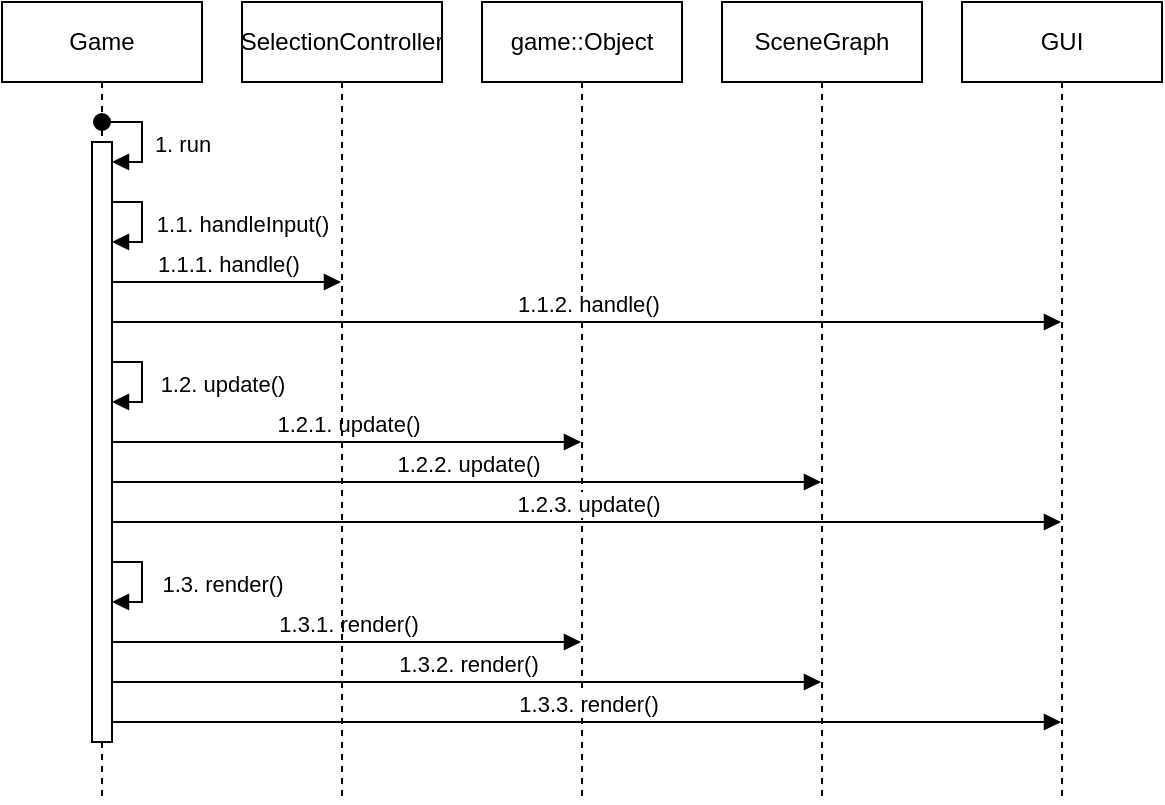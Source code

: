 <mxfile version="19.0.3" type="device"><diagram id="gnkG7hVceO8vTR8y9bDw" name="Page-1"><mxGraphModel dx="1635" dy="866" grid="1" gridSize="10" guides="1" tooltips="1" connect="1" arrows="1" fold="1" page="1" pageScale="1" pageWidth="827" pageHeight="1169" math="0" shadow="0"><root><mxCell id="0"/><mxCell id="1" parent="0"/><mxCell id="twEasFzKeCw0y9MVfiYx-1" value="Game" style="shape=umlLifeline;perimeter=lifelinePerimeter;whiteSpace=wrap;html=1;container=1;collapsible=0;recursiveResize=0;outlineConnect=0;" parent="1" vertex="1"><mxGeometry x="40" y="40" width="100" height="400" as="geometry"/></mxCell><mxCell id="twEasFzKeCw0y9MVfiYx-14" value="1.3. render()" style="html=1;verticalAlign=bottom;startArrow=none;startFill=0;endArrow=block;startSize=8;rounded=0;" parent="twEasFzKeCw0y9MVfiYx-1" source="fmaQaZcvW1GMUMOgBiCd-8" target="fmaQaZcvW1GMUMOgBiCd-8" edge="1"><mxGeometry x="0.4" y="-40" width="60" relative="1" as="geometry"><mxPoint x="50" y="290" as="sourcePoint"/><mxPoint x="49.667" y="310" as="targetPoint"/><Array as="points"><mxPoint x="70" y="280"/><mxPoint x="70" y="300"/></Array><mxPoint x="40" y="40" as="offset"/></mxGeometry></mxCell><mxCell id="fmaQaZcvW1GMUMOgBiCd-8" value="" style="html=1;points=[];perimeter=orthogonalPerimeter;" parent="twEasFzKeCw0y9MVfiYx-1" vertex="1"><mxGeometry x="45" y="70" width="10" height="300" as="geometry"/></mxCell><mxCell id="fmaQaZcvW1GMUMOgBiCd-2" value="1. run" style="html=1;verticalAlign=bottom;startArrow=oval;startFill=1;endArrow=block;startSize=8;rounded=0;" parent="twEasFzKeCw0y9MVfiYx-1" source="twEasFzKeCw0y9MVfiYx-1" target="fmaQaZcvW1GMUMOgBiCd-8" edge="1"><mxGeometry x="0.454" y="-20" width="60" relative="1" as="geometry"><mxPoint x="100" y="80" as="sourcePoint"/><mxPoint x="48" y="109" as="targetPoint"/><Array as="points"><mxPoint x="70" y="60"/><mxPoint x="70" y="80"/></Array><mxPoint x="20" y="20" as="offset"/></mxGeometry></mxCell><mxCell id="twEasFzKeCw0y9MVfiYx-10" value="1.2. update()" style="html=1;verticalAlign=bottom;startArrow=none;startFill=0;endArrow=block;startSize=8;rounded=0;" parent="twEasFzKeCw0y9MVfiYx-1" source="fmaQaZcvW1GMUMOgBiCd-8" target="fmaQaZcvW1GMUMOgBiCd-8" edge="1"><mxGeometry x="0.4" y="-40" width="60" relative="1" as="geometry"><mxPoint x="49.63" y="190" as="sourcePoint"/><mxPoint x="49.63" y="210.0" as="targetPoint"/><Array as="points"><mxPoint x="70" y="180"/><mxPoint x="70" y="200"/></Array><mxPoint x="40" y="40" as="offset"/></mxGeometry></mxCell><mxCell id="twEasFzKeCw0y9MVfiYx-5" value="1.1.&amp;nbsp;handleInput()" style="html=1;verticalAlign=bottom;startArrow=none;startFill=0;endArrow=block;startSize=8;rounded=0;" parent="twEasFzKeCw0y9MVfiYx-1" source="fmaQaZcvW1GMUMOgBiCd-8" target="fmaQaZcvW1GMUMOgBiCd-8" edge="1"><mxGeometry x="0.4" y="-50" width="60" relative="1" as="geometry"><mxPoint x="49.667" y="100" as="sourcePoint"/><mxPoint x="49.667" y="120" as="targetPoint"/><Array as="points"><mxPoint x="70" y="100"/><mxPoint x="70" y="120"/></Array><mxPoint x="50" y="50" as="offset"/></mxGeometry></mxCell><mxCell id="twEasFzKeCw0y9MVfiYx-2" value="game::Object" style="shape=umlLifeline;perimeter=lifelinePerimeter;whiteSpace=wrap;html=1;container=1;collapsible=0;recursiveResize=0;outlineConnect=0;" parent="1" vertex="1"><mxGeometry x="280" y="40" width="100" height="400" as="geometry"/></mxCell><mxCell id="twEasFzKeCw0y9MVfiYx-3" value="GUI" style="shape=umlLifeline;perimeter=lifelinePerimeter;whiteSpace=wrap;html=1;container=1;collapsible=0;recursiveResize=0;outlineConnect=0;" parent="1" vertex="1"><mxGeometry x="520" y="40" width="100" height="400" as="geometry"/></mxCell><mxCell id="twEasFzKeCw0y9MVfiYx-4" value="SceneGraph" style="shape=umlLifeline;perimeter=lifelinePerimeter;whiteSpace=wrap;html=1;container=1;collapsible=0;recursiveResize=0;outlineConnect=0;" parent="1" vertex="1"><mxGeometry x="400" y="40" width="100" height="400" as="geometry"/></mxCell><mxCell id="twEasFzKeCw0y9MVfiYx-11" value="1.2.1. update()" style="html=1;verticalAlign=bottom;endArrow=block;rounded=0;" parent="1" source="fmaQaZcvW1GMUMOgBiCd-8" target="twEasFzKeCw0y9MVfiYx-2" edge="1"><mxGeometry width="80" relative="1" as="geometry"><mxPoint x="89.667" y="270.0" as="sourcePoint"/><mxPoint x="209.5" y="270.0" as="targetPoint"/><Array as="points"><mxPoint x="210" y="260"/></Array></mxGeometry></mxCell><mxCell id="twEasFzKeCw0y9MVfiYx-12" value="1.2.2. update()" style="html=1;verticalAlign=bottom;endArrow=block;rounded=0;" parent="1" source="fmaQaZcvW1GMUMOgBiCd-8" target="twEasFzKeCw0y9MVfiYx-4" edge="1"><mxGeometry width="80" relative="1" as="geometry"><mxPoint x="90" y="300" as="sourcePoint"/><mxPoint x="329.5" y="290.0" as="targetPoint"/><Array as="points"><mxPoint x="270" y="280"/></Array></mxGeometry></mxCell><mxCell id="twEasFzKeCw0y9MVfiYx-13" value="1.2.3. update()" style="html=1;verticalAlign=bottom;endArrow=block;rounded=0;" parent="1" source="fmaQaZcvW1GMUMOgBiCd-8" target="twEasFzKeCw0y9MVfiYx-3" edge="1"><mxGeometry width="80" relative="1" as="geometry"><mxPoint x="89.667" y="310.0" as="sourcePoint"/><mxPoint x="449.5" y="310.0" as="targetPoint"/><Array as="points"><mxPoint x="320" y="300"/></Array></mxGeometry></mxCell><mxCell id="twEasFzKeCw0y9MVfiYx-15" value="1.3.1. render()" style="html=1;verticalAlign=bottom;endArrow=block;rounded=0;" parent="1" source="fmaQaZcvW1GMUMOgBiCd-8" target="twEasFzKeCw0y9MVfiYx-2" edge="1"><mxGeometry width="80" relative="1" as="geometry"><mxPoint x="89.447" y="370" as="sourcePoint"/><mxPoint x="209.5" y="370" as="targetPoint"/><Array as="points"><mxPoint x="200" y="360"/></Array></mxGeometry></mxCell><mxCell id="twEasFzKeCw0y9MVfiYx-16" value="1.3.2. render()" style="html=1;verticalAlign=bottom;endArrow=block;rounded=0;" parent="1" source="fmaQaZcvW1GMUMOgBiCd-8" target="twEasFzKeCw0y9MVfiYx-4" edge="1"><mxGeometry width="80" relative="1" as="geometry"><mxPoint x="89.667" y="390" as="sourcePoint"/><mxPoint x="329.5" y="390" as="targetPoint"/><Array as="points"><mxPoint x="250" y="380"/></Array></mxGeometry></mxCell><mxCell id="twEasFzKeCw0y9MVfiYx-17" value="1.3.3. render()" style="html=1;verticalAlign=bottom;endArrow=block;rounded=0;" parent="1" source="fmaQaZcvW1GMUMOgBiCd-8" target="twEasFzKeCw0y9MVfiYx-3" edge="1"><mxGeometry width="80" relative="1" as="geometry"><mxPoint x="89.667" y="410" as="sourcePoint"/><mxPoint x="449.5" y="410" as="targetPoint"/><Array as="points"><mxPoint x="300" y="400"/></Array></mxGeometry></mxCell><mxCell id="fmaQaZcvW1GMUMOgBiCd-5" value="SelectionController" style="shape=umlLifeline;perimeter=lifelinePerimeter;whiteSpace=wrap;html=1;container=1;collapsible=0;recursiveResize=0;outlineConnect=0;" parent="1" vertex="1"><mxGeometry x="160" y="40" width="100" height="400" as="geometry"/></mxCell><mxCell id="twEasFzKeCw0y9MVfiYx-6" value="1.1.1. handle()" style="html=1;verticalAlign=bottom;endArrow=block;rounded=0;" parent="1" source="fmaQaZcvW1GMUMOgBiCd-8" target="fmaQaZcvW1GMUMOgBiCd-5" edge="1"><mxGeometry width="80" relative="1" as="geometry"><mxPoint x="90" y="190" as="sourcePoint"/><mxPoint x="209.5" y="190.0" as="targetPoint"/><Array as="points"><mxPoint x="150" y="180"/></Array></mxGeometry></mxCell><mxCell id="twEasFzKeCw0y9MVfiYx-7" value="1.1.2. handle()" style="html=1;verticalAlign=bottom;endArrow=block;rounded=0;" parent="1" source="fmaQaZcvW1GMUMOgBiCd-8" target="twEasFzKeCw0y9MVfiYx-3" edge="1"><mxGeometry width="80" relative="1" as="geometry"><mxPoint x="90" y="210" as="sourcePoint"/><mxPoint x="329.5" y="210.0" as="targetPoint"/><Array as="points"><mxPoint x="330" y="200"/></Array></mxGeometry></mxCell></root></mxGraphModel></diagram></mxfile>